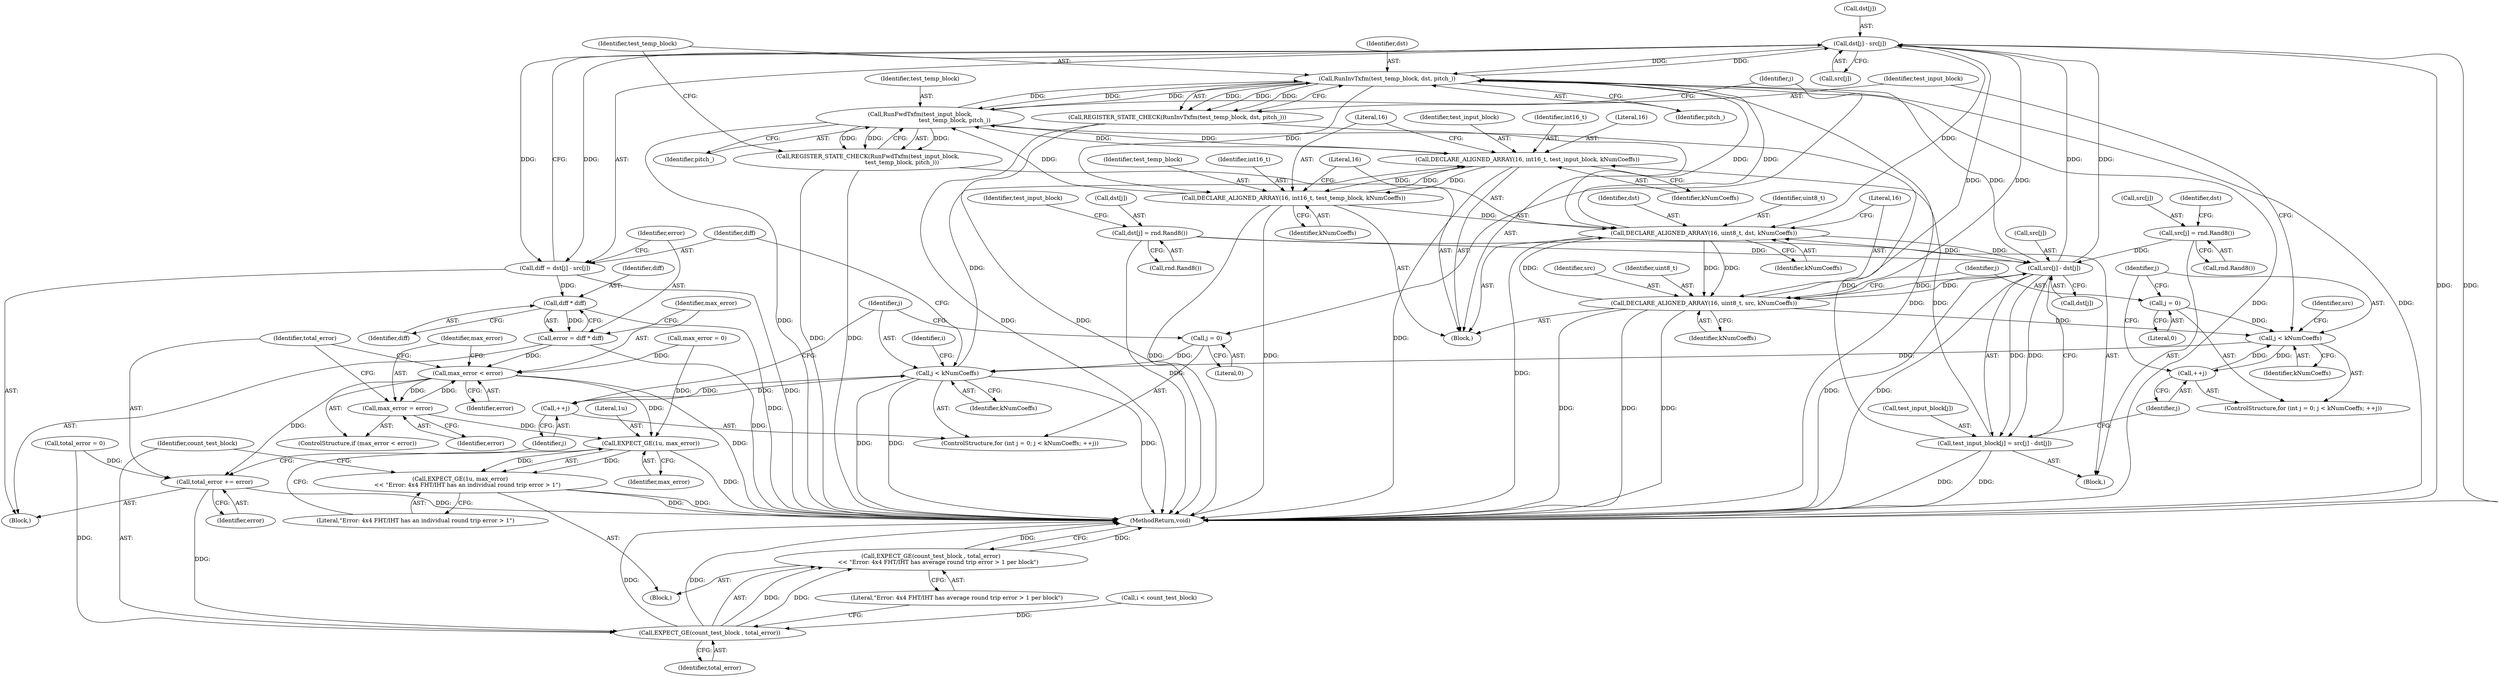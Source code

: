 digraph "1_Android_5a9753fca56f0eeb9f61e342b2fccffc364f9426_72@array" {
"1000202" [label="(Call,dst[j] - src[j])"];
"1000184" [label="(Call,RunInvTxfm(test_temp_block, dst, pitch_))"];
"1000179" [label="(Call,RunFwdTxfm(test_input_block,\n                                      test_temp_block, pitch_))"];
"1000167" [label="(Call,test_input_block[j] = src[j] - dst[j])"];
"1000171" [label="(Call,src[j] - dst[j])"];
"1000157" [label="(Call,src[j] = rnd.Rand8())"];
"1000141" [label="(Call,DECLARE_ALIGNED_ARRAY(16, uint8_t, src, kNumCoeffs))"];
"1000136" [label="(Call,DECLARE_ALIGNED_ARRAY(16, uint8_t, dst, kNumCoeffs))"];
"1000202" [label="(Call,dst[j] - src[j])"];
"1000131" [label="(Call,DECLARE_ALIGNED_ARRAY(16, int16_t, test_temp_block, kNumCoeffs))"];
"1000126" [label="(Call,DECLARE_ALIGNED_ARRAY(16, int16_t, test_input_block, kNumCoeffs))"];
"1000193" [label="(Call,j < kNumCoeffs)"];
"1000190" [label="(Call,j = 0)"];
"1000196" [label="(Call,++j)"];
"1000151" [label="(Call,j < kNumCoeffs)"];
"1000154" [label="(Call,++j)"];
"1000148" [label="(Call,j = 0)"];
"1000162" [label="(Call,dst[j] = rnd.Rand8())"];
"1000178" [label="(Call,REGISTER_STATE_CHECK(RunFwdTxfm(test_input_block,\n                                      test_temp_block, pitch_)))"];
"1000183" [label="(Call,REGISTER_STATE_CHECK(RunInvTxfm(test_temp_block, dst, pitch_)))"];
"1000200" [label="(Call,diff = dst[j] - src[j])"];
"1000212" [label="(Call,diff * diff)"];
"1000210" [label="(Call,error = diff * diff)"];
"1000216" [label="(Call,max_error < error)"];
"1000219" [label="(Call,max_error = error)"];
"1000226" [label="(Call,EXPECT_GE(1u, max_error))"];
"1000225" [label="(Call,EXPECT_GE(1u, max_error)\n        << \"Error: 4x4 FHT/IHT has an individual round trip error > 1\")"];
"1000222" [label="(Call,total_error += error)"];
"1000231" [label="(Call,EXPECT_GE(count_test_block , total_error))"];
"1000230" [label="(Call,EXPECT_GE(count_test_block , total_error)\n        << \"Error: 4x4 FHT/IHT has average round trip error > 1 per block\")"];
"1000195" [label="(Identifier,kNumCoeffs)"];
"1000104" [label="(Call,max_error = 0)"];
"1000225" [label="(Call,EXPECT_GE(1u, max_error)\n        << \"Error: 4x4 FHT/IHT has an individual round trip error > 1\")"];
"1000172" [label="(Call,src[j])"];
"1000178" [label="(Call,REGISTER_STATE_CHECK(RunFwdTxfm(test_input_block,\n                                      test_temp_block, pitch_)))"];
"1000132" [label="(Literal,16)"];
"1000234" [label="(Literal,\"Error: 4x4 FHT/IHT has average round trip error > 1 per block\")"];
"1000130" [label="(Identifier,kNumCoeffs)"];
"1000180" [label="(Identifier,test_input_block)"];
"1000162" [label="(Call,dst[j] = rnd.Rand8())"];
"1000196" [label="(Call,++j)"];
"1000194" [label="(Identifier,j)"];
"1000175" [label="(Call,dst[j])"];
"1000219" [label="(Call,max_error = error)"];
"1000131" [label="(Call,DECLARE_ALIGNED_ARRAY(16, int16_t, test_temp_block, kNumCoeffs))"];
"1000198" [label="(Block,)"];
"1000215" [label="(ControlStructure,if (max_error < error))"];
"1000137" [label="(Literal,16)"];
"1000101" [label="(Block,)"];
"1000150" [label="(Literal,0)"];
"1000212" [label="(Call,diff * diff)"];
"1000188" [label="(ControlStructure,for (int j = 0; j < kNumCoeffs; ++j))"];
"1000181" [label="(Identifier,test_temp_block)"];
"1000226" [label="(Call,EXPECT_GE(1u, max_error))"];
"1000154" [label="(Call,++j)"];
"1000224" [label="(Identifier,error)"];
"1000182" [label="(Identifier,pitch_)"];
"1000152" [label="(Identifier,j)"];
"1000222" [label="(Call,total_error += error)"];
"1000193" [label="(Call,j < kNumCoeffs)"];
"1000126" [label="(Call,DECLARE_ALIGNED_ARRAY(16, int16_t, test_input_block, kNumCoeffs))"];
"1000151" [label="(Call,j < kNumCoeffs)"];
"1000216" [label="(Call,max_error < error)"];
"1000148" [label="(Call,j = 0)"];
"1000145" [label="(Identifier,kNumCoeffs)"];
"1000146" [label="(ControlStructure,for (int j = 0; j < kNumCoeffs; ++j))"];
"1000168" [label="(Call,test_input_block[j])"];
"1000220" [label="(Identifier,max_error)"];
"1000161" [label="(Call,rnd.Rand8())"];
"1000156" [label="(Block,)"];
"1000133" [label="(Identifier,int16_t)"];
"1000227" [label="(Literal,1u)"];
"1000149" [label="(Identifier,j)"];
"1000139" [label="(Identifier,dst)"];
"1000163" [label="(Call,dst[j])"];
"1000155" [label="(Identifier,j)"];
"1000108" [label="(Call,total_error = 0)"];
"1000203" [label="(Call,dst[j])"];
"1000125" [label="(Block,)"];
"1000191" [label="(Identifier,j)"];
"1000192" [label="(Literal,0)"];
"1000206" [label="(Call,src[j])"];
"1000153" [label="(Identifier,kNumCoeffs)"];
"1000228" [label="(Identifier,max_error)"];
"1000230" [label="(Call,EXPECT_GE(count_test_block , total_error)\n        << \"Error: 4x4 FHT/IHT has average round trip error > 1 per block\")"];
"1000187" [label="(Identifier,pitch_)"];
"1000124" [label="(Identifier,i)"];
"1000233" [label="(Identifier,total_error)"];
"1000158" [label="(Call,src[j])"];
"1000232" [label="(Identifier,count_test_block)"];
"1000218" [label="(Identifier,error)"];
"1000164" [label="(Identifier,dst)"];
"1000140" [label="(Identifier,kNumCoeffs)"];
"1000221" [label="(Identifier,error)"];
"1000171" [label="(Call,src[j] - dst[j])"];
"1000235" [label="(MethodReturn,void)"];
"1000129" [label="(Identifier,test_input_block)"];
"1000135" [label="(Identifier,kNumCoeffs)"];
"1000200" [label="(Call,diff = dst[j] - src[j])"];
"1000214" [label="(Identifier,diff)"];
"1000136" [label="(Call,DECLARE_ALIGNED_ARRAY(16, uint8_t, dst, kNumCoeffs))"];
"1000197" [label="(Identifier,j)"];
"1000144" [label="(Identifier,src)"];
"1000184" [label="(Call,RunInvTxfm(test_temp_block, dst, pitch_))"];
"1000120" [label="(Call,i < count_test_block)"];
"1000229" [label="(Literal,\"Error: 4x4 FHT/IHT has an individual round trip error > 1\")"];
"1000166" [label="(Call,rnd.Rand8())"];
"1000143" [label="(Identifier,uint8_t)"];
"1000186" [label="(Identifier,dst)"];
"1000128" [label="(Identifier,int16_t)"];
"1000190" [label="(Call,j = 0)"];
"1000138" [label="(Identifier,uint8_t)"];
"1000223" [label="(Identifier,total_error)"];
"1000185" [label="(Identifier,test_temp_block)"];
"1000157" [label="(Call,src[j] = rnd.Rand8())"];
"1000211" [label="(Identifier,error)"];
"1000179" [label="(Call,RunFwdTxfm(test_input_block,\n                                      test_temp_block, pitch_))"];
"1000183" [label="(Call,REGISTER_STATE_CHECK(RunInvTxfm(test_temp_block, dst, pitch_)))"];
"1000231" [label="(Call,EXPECT_GE(count_test_block , total_error))"];
"1000201" [label="(Identifier,diff)"];
"1000202" [label="(Call,dst[j] - src[j])"];
"1000169" [label="(Identifier,test_input_block)"];
"1000210" [label="(Call,error = diff * diff)"];
"1000142" [label="(Literal,16)"];
"1000159" [label="(Identifier,src)"];
"1000217" [label="(Identifier,max_error)"];
"1000127" [label="(Literal,16)"];
"1000213" [label="(Identifier,diff)"];
"1000141" [label="(Call,DECLARE_ALIGNED_ARRAY(16, uint8_t, src, kNumCoeffs))"];
"1000167" [label="(Call,test_input_block[j] = src[j] - dst[j])"];
"1000134" [label="(Identifier,test_temp_block)"];
"1000202" -> "1000200"  [label="AST: "];
"1000202" -> "1000206"  [label="CFG: "];
"1000203" -> "1000202"  [label="AST: "];
"1000206" -> "1000202"  [label="AST: "];
"1000200" -> "1000202"  [label="CFG: "];
"1000202" -> "1000235"  [label="DDG: "];
"1000202" -> "1000235"  [label="DDG: "];
"1000202" -> "1000136"  [label="DDG: "];
"1000202" -> "1000141"  [label="DDG: "];
"1000202" -> "1000184"  [label="DDG: "];
"1000202" -> "1000200"  [label="DDG: "];
"1000202" -> "1000200"  [label="DDG: "];
"1000184" -> "1000202"  [label="DDG: "];
"1000171" -> "1000202"  [label="DDG: "];
"1000171" -> "1000202"  [label="DDG: "];
"1000141" -> "1000202"  [label="DDG: "];
"1000184" -> "1000183"  [label="AST: "];
"1000184" -> "1000187"  [label="CFG: "];
"1000185" -> "1000184"  [label="AST: "];
"1000186" -> "1000184"  [label="AST: "];
"1000187" -> "1000184"  [label="AST: "];
"1000183" -> "1000184"  [label="CFG: "];
"1000184" -> "1000235"  [label="DDG: "];
"1000184" -> "1000235"  [label="DDG: "];
"1000184" -> "1000235"  [label="DDG: "];
"1000184" -> "1000131"  [label="DDG: "];
"1000184" -> "1000136"  [label="DDG: "];
"1000184" -> "1000179"  [label="DDG: "];
"1000184" -> "1000183"  [label="DDG: "];
"1000184" -> "1000183"  [label="DDG: "];
"1000184" -> "1000183"  [label="DDG: "];
"1000179" -> "1000184"  [label="DDG: "];
"1000179" -> "1000184"  [label="DDG: "];
"1000136" -> "1000184"  [label="DDG: "];
"1000171" -> "1000184"  [label="DDG: "];
"1000179" -> "1000178"  [label="AST: "];
"1000179" -> "1000182"  [label="CFG: "];
"1000180" -> "1000179"  [label="AST: "];
"1000181" -> "1000179"  [label="AST: "];
"1000182" -> "1000179"  [label="AST: "];
"1000178" -> "1000179"  [label="CFG: "];
"1000179" -> "1000235"  [label="DDG: "];
"1000179" -> "1000126"  [label="DDG: "];
"1000179" -> "1000178"  [label="DDG: "];
"1000179" -> "1000178"  [label="DDG: "];
"1000179" -> "1000178"  [label="DDG: "];
"1000167" -> "1000179"  [label="DDG: "];
"1000126" -> "1000179"  [label="DDG: "];
"1000131" -> "1000179"  [label="DDG: "];
"1000167" -> "1000156"  [label="AST: "];
"1000167" -> "1000171"  [label="CFG: "];
"1000168" -> "1000167"  [label="AST: "];
"1000171" -> "1000167"  [label="AST: "];
"1000155" -> "1000167"  [label="CFG: "];
"1000167" -> "1000235"  [label="DDG: "];
"1000167" -> "1000235"  [label="DDG: "];
"1000167" -> "1000126"  [label="DDG: "];
"1000171" -> "1000167"  [label="DDG: "];
"1000171" -> "1000167"  [label="DDG: "];
"1000171" -> "1000175"  [label="CFG: "];
"1000172" -> "1000171"  [label="AST: "];
"1000175" -> "1000171"  [label="AST: "];
"1000171" -> "1000235"  [label="DDG: "];
"1000171" -> "1000235"  [label="DDG: "];
"1000171" -> "1000136"  [label="DDG: "];
"1000171" -> "1000141"  [label="DDG: "];
"1000157" -> "1000171"  [label="DDG: "];
"1000141" -> "1000171"  [label="DDG: "];
"1000136" -> "1000171"  [label="DDG: "];
"1000162" -> "1000171"  [label="DDG: "];
"1000157" -> "1000156"  [label="AST: "];
"1000157" -> "1000161"  [label="CFG: "];
"1000158" -> "1000157"  [label="AST: "];
"1000161" -> "1000157"  [label="AST: "];
"1000164" -> "1000157"  [label="CFG: "];
"1000141" -> "1000125"  [label="AST: "];
"1000141" -> "1000145"  [label="CFG: "];
"1000142" -> "1000141"  [label="AST: "];
"1000143" -> "1000141"  [label="AST: "];
"1000144" -> "1000141"  [label="AST: "];
"1000145" -> "1000141"  [label="AST: "];
"1000149" -> "1000141"  [label="CFG: "];
"1000141" -> "1000235"  [label="DDG: "];
"1000141" -> "1000235"  [label="DDG: "];
"1000141" -> "1000235"  [label="DDG: "];
"1000141" -> "1000136"  [label="DDG: "];
"1000136" -> "1000141"  [label="DDG: "];
"1000136" -> "1000141"  [label="DDG: "];
"1000141" -> "1000151"  [label="DDG: "];
"1000136" -> "1000125"  [label="AST: "];
"1000136" -> "1000140"  [label="CFG: "];
"1000137" -> "1000136"  [label="AST: "];
"1000138" -> "1000136"  [label="AST: "];
"1000139" -> "1000136"  [label="AST: "];
"1000140" -> "1000136"  [label="AST: "];
"1000142" -> "1000136"  [label="CFG: "];
"1000136" -> "1000235"  [label="DDG: "];
"1000131" -> "1000136"  [label="DDG: "];
"1000131" -> "1000125"  [label="AST: "];
"1000131" -> "1000135"  [label="CFG: "];
"1000132" -> "1000131"  [label="AST: "];
"1000133" -> "1000131"  [label="AST: "];
"1000134" -> "1000131"  [label="AST: "];
"1000135" -> "1000131"  [label="AST: "];
"1000137" -> "1000131"  [label="CFG: "];
"1000131" -> "1000235"  [label="DDG: "];
"1000131" -> "1000235"  [label="DDG: "];
"1000131" -> "1000126"  [label="DDG: "];
"1000126" -> "1000131"  [label="DDG: "];
"1000126" -> "1000131"  [label="DDG: "];
"1000126" -> "1000125"  [label="AST: "];
"1000126" -> "1000130"  [label="CFG: "];
"1000127" -> "1000126"  [label="AST: "];
"1000128" -> "1000126"  [label="AST: "];
"1000129" -> "1000126"  [label="AST: "];
"1000130" -> "1000126"  [label="AST: "];
"1000132" -> "1000126"  [label="CFG: "];
"1000126" -> "1000235"  [label="DDG: "];
"1000193" -> "1000126"  [label="DDG: "];
"1000193" -> "1000188"  [label="AST: "];
"1000193" -> "1000195"  [label="CFG: "];
"1000194" -> "1000193"  [label="AST: "];
"1000195" -> "1000193"  [label="AST: "];
"1000201" -> "1000193"  [label="CFG: "];
"1000124" -> "1000193"  [label="CFG: "];
"1000193" -> "1000235"  [label="DDG: "];
"1000193" -> "1000235"  [label="DDG: "];
"1000193" -> "1000235"  [label="DDG: "];
"1000190" -> "1000193"  [label="DDG: "];
"1000196" -> "1000193"  [label="DDG: "];
"1000151" -> "1000193"  [label="DDG: "];
"1000193" -> "1000196"  [label="DDG: "];
"1000190" -> "1000188"  [label="AST: "];
"1000190" -> "1000192"  [label="CFG: "];
"1000191" -> "1000190"  [label="AST: "];
"1000192" -> "1000190"  [label="AST: "];
"1000194" -> "1000190"  [label="CFG: "];
"1000196" -> "1000188"  [label="AST: "];
"1000196" -> "1000197"  [label="CFG: "];
"1000197" -> "1000196"  [label="AST: "];
"1000194" -> "1000196"  [label="CFG: "];
"1000151" -> "1000146"  [label="AST: "];
"1000151" -> "1000153"  [label="CFG: "];
"1000152" -> "1000151"  [label="AST: "];
"1000153" -> "1000151"  [label="AST: "];
"1000159" -> "1000151"  [label="CFG: "];
"1000180" -> "1000151"  [label="CFG: "];
"1000154" -> "1000151"  [label="DDG: "];
"1000148" -> "1000151"  [label="DDG: "];
"1000151" -> "1000154"  [label="DDG: "];
"1000154" -> "1000146"  [label="AST: "];
"1000154" -> "1000155"  [label="CFG: "];
"1000155" -> "1000154"  [label="AST: "];
"1000152" -> "1000154"  [label="CFG: "];
"1000148" -> "1000146"  [label="AST: "];
"1000148" -> "1000150"  [label="CFG: "];
"1000149" -> "1000148"  [label="AST: "];
"1000150" -> "1000148"  [label="AST: "];
"1000152" -> "1000148"  [label="CFG: "];
"1000162" -> "1000156"  [label="AST: "];
"1000162" -> "1000166"  [label="CFG: "];
"1000163" -> "1000162"  [label="AST: "];
"1000166" -> "1000162"  [label="AST: "];
"1000169" -> "1000162"  [label="CFG: "];
"1000162" -> "1000235"  [label="DDG: "];
"1000178" -> "1000125"  [label="AST: "];
"1000185" -> "1000178"  [label="CFG: "];
"1000178" -> "1000235"  [label="DDG: "];
"1000178" -> "1000235"  [label="DDG: "];
"1000183" -> "1000125"  [label="AST: "];
"1000191" -> "1000183"  [label="CFG: "];
"1000183" -> "1000235"  [label="DDG: "];
"1000183" -> "1000235"  [label="DDG: "];
"1000200" -> "1000198"  [label="AST: "];
"1000201" -> "1000200"  [label="AST: "];
"1000211" -> "1000200"  [label="CFG: "];
"1000200" -> "1000235"  [label="DDG: "];
"1000200" -> "1000212"  [label="DDG: "];
"1000212" -> "1000210"  [label="AST: "];
"1000212" -> "1000214"  [label="CFG: "];
"1000213" -> "1000212"  [label="AST: "];
"1000214" -> "1000212"  [label="AST: "];
"1000210" -> "1000212"  [label="CFG: "];
"1000212" -> "1000235"  [label="DDG: "];
"1000212" -> "1000210"  [label="DDG: "];
"1000210" -> "1000198"  [label="AST: "];
"1000211" -> "1000210"  [label="AST: "];
"1000217" -> "1000210"  [label="CFG: "];
"1000210" -> "1000235"  [label="DDG: "];
"1000210" -> "1000216"  [label="DDG: "];
"1000216" -> "1000215"  [label="AST: "];
"1000216" -> "1000218"  [label="CFG: "];
"1000217" -> "1000216"  [label="AST: "];
"1000218" -> "1000216"  [label="AST: "];
"1000220" -> "1000216"  [label="CFG: "];
"1000223" -> "1000216"  [label="CFG: "];
"1000216" -> "1000235"  [label="DDG: "];
"1000104" -> "1000216"  [label="DDG: "];
"1000219" -> "1000216"  [label="DDG: "];
"1000216" -> "1000219"  [label="DDG: "];
"1000216" -> "1000222"  [label="DDG: "];
"1000216" -> "1000226"  [label="DDG: "];
"1000219" -> "1000215"  [label="AST: "];
"1000219" -> "1000221"  [label="CFG: "];
"1000220" -> "1000219"  [label="AST: "];
"1000221" -> "1000219"  [label="AST: "];
"1000223" -> "1000219"  [label="CFG: "];
"1000219" -> "1000226"  [label="DDG: "];
"1000226" -> "1000225"  [label="AST: "];
"1000226" -> "1000228"  [label="CFG: "];
"1000227" -> "1000226"  [label="AST: "];
"1000228" -> "1000226"  [label="AST: "];
"1000229" -> "1000226"  [label="CFG: "];
"1000226" -> "1000235"  [label="DDG: "];
"1000226" -> "1000225"  [label="DDG: "];
"1000226" -> "1000225"  [label="DDG: "];
"1000104" -> "1000226"  [label="DDG: "];
"1000225" -> "1000101"  [label="AST: "];
"1000225" -> "1000229"  [label="CFG: "];
"1000229" -> "1000225"  [label="AST: "];
"1000232" -> "1000225"  [label="CFG: "];
"1000225" -> "1000235"  [label="DDG: "];
"1000225" -> "1000235"  [label="DDG: "];
"1000222" -> "1000198"  [label="AST: "];
"1000222" -> "1000224"  [label="CFG: "];
"1000223" -> "1000222"  [label="AST: "];
"1000224" -> "1000222"  [label="AST: "];
"1000197" -> "1000222"  [label="CFG: "];
"1000222" -> "1000235"  [label="DDG: "];
"1000108" -> "1000222"  [label="DDG: "];
"1000222" -> "1000231"  [label="DDG: "];
"1000231" -> "1000230"  [label="AST: "];
"1000231" -> "1000233"  [label="CFG: "];
"1000232" -> "1000231"  [label="AST: "];
"1000233" -> "1000231"  [label="AST: "];
"1000234" -> "1000231"  [label="CFG: "];
"1000231" -> "1000235"  [label="DDG: "];
"1000231" -> "1000235"  [label="DDG: "];
"1000231" -> "1000230"  [label="DDG: "];
"1000231" -> "1000230"  [label="DDG: "];
"1000120" -> "1000231"  [label="DDG: "];
"1000108" -> "1000231"  [label="DDG: "];
"1000230" -> "1000101"  [label="AST: "];
"1000230" -> "1000234"  [label="CFG: "];
"1000234" -> "1000230"  [label="AST: "];
"1000235" -> "1000230"  [label="CFG: "];
"1000230" -> "1000235"  [label="DDG: "];
"1000230" -> "1000235"  [label="DDG: "];
}
